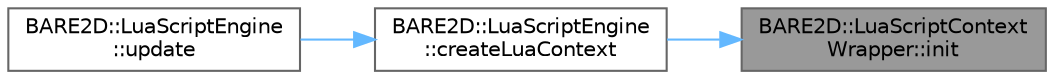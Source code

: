 digraph "BARE2D::LuaScriptContextWrapper::init"
{
 // INTERACTIVE_SVG=YES
 // LATEX_PDF_SIZE
  bgcolor="transparent";
  edge [fontname=Helvetica,fontsize=10,labelfontname=Helvetica,labelfontsize=10];
  node [fontname=Helvetica,fontsize=10,shape=box,height=0.2,width=0.4];
  rankdir="RL";
  Node1 [label="BARE2D::LuaScriptContext\lWrapper::init",height=0.2,width=0.4,color="gray40", fillcolor="grey60", style="filled", fontcolor="black",tooltip="Creates and initializes all the necessary bits."];
  Node1 -> Node2 [dir="back",color="steelblue1",style="solid"];
  Node2 [label="BARE2D::LuaScriptEngine\l::createLuaContext",height=0.2,width=0.4,color="grey40", fillcolor="white", style="filled",URL="$class_b_a_r_e2_d_1_1_lua_script_engine.html#a81e4604bf36c490f713d00cd68d4a874",tooltip="Creates a LuaScriptContextWrapper using the data from script."];
  Node2 -> Node3 [dir="back",color="steelblue1",style="solid"];
  Node3 [label="BARE2D::LuaScriptEngine\l::update",height=0.2,width=0.4,color="grey40", fillcolor="white", style="filled",URL="$class_b_a_r_e2_d_1_1_lua_script_engine.html#a428a4f2b3f87f8b90db2880a67ffee31",tooltip="Processes all scripts from the LuaScriptQueue and updates all running scripts. That's pretty much it!"];
}
